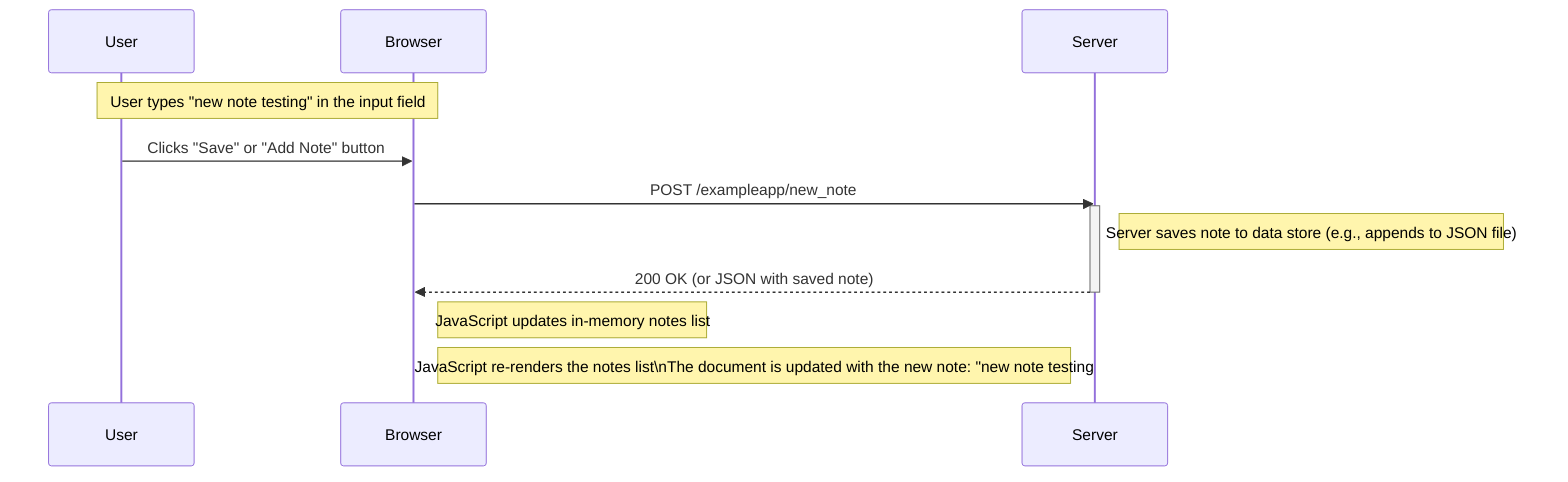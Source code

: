 sequenceDiagram
    participant User
    participant Browser
    participant Server

    Note over User, Browser: User types "new note testing" in the input field

    User->>Browser: Clicks "Save" or "Add Note" button

    Browser->>Server: POST /exampleapp/new_note
    activate Server
    Note right of Server: Server saves note to data store (e.g., appends to JSON file)
    Server-->>Browser: 200 OK (or JSON with saved note)
    deactivate Server

    Note right of Browser: JavaScript updates in-memory notes list


    Note right of Browser: JavaScript re-renders the notes list\nThe document is updated with the new note: "new note testing